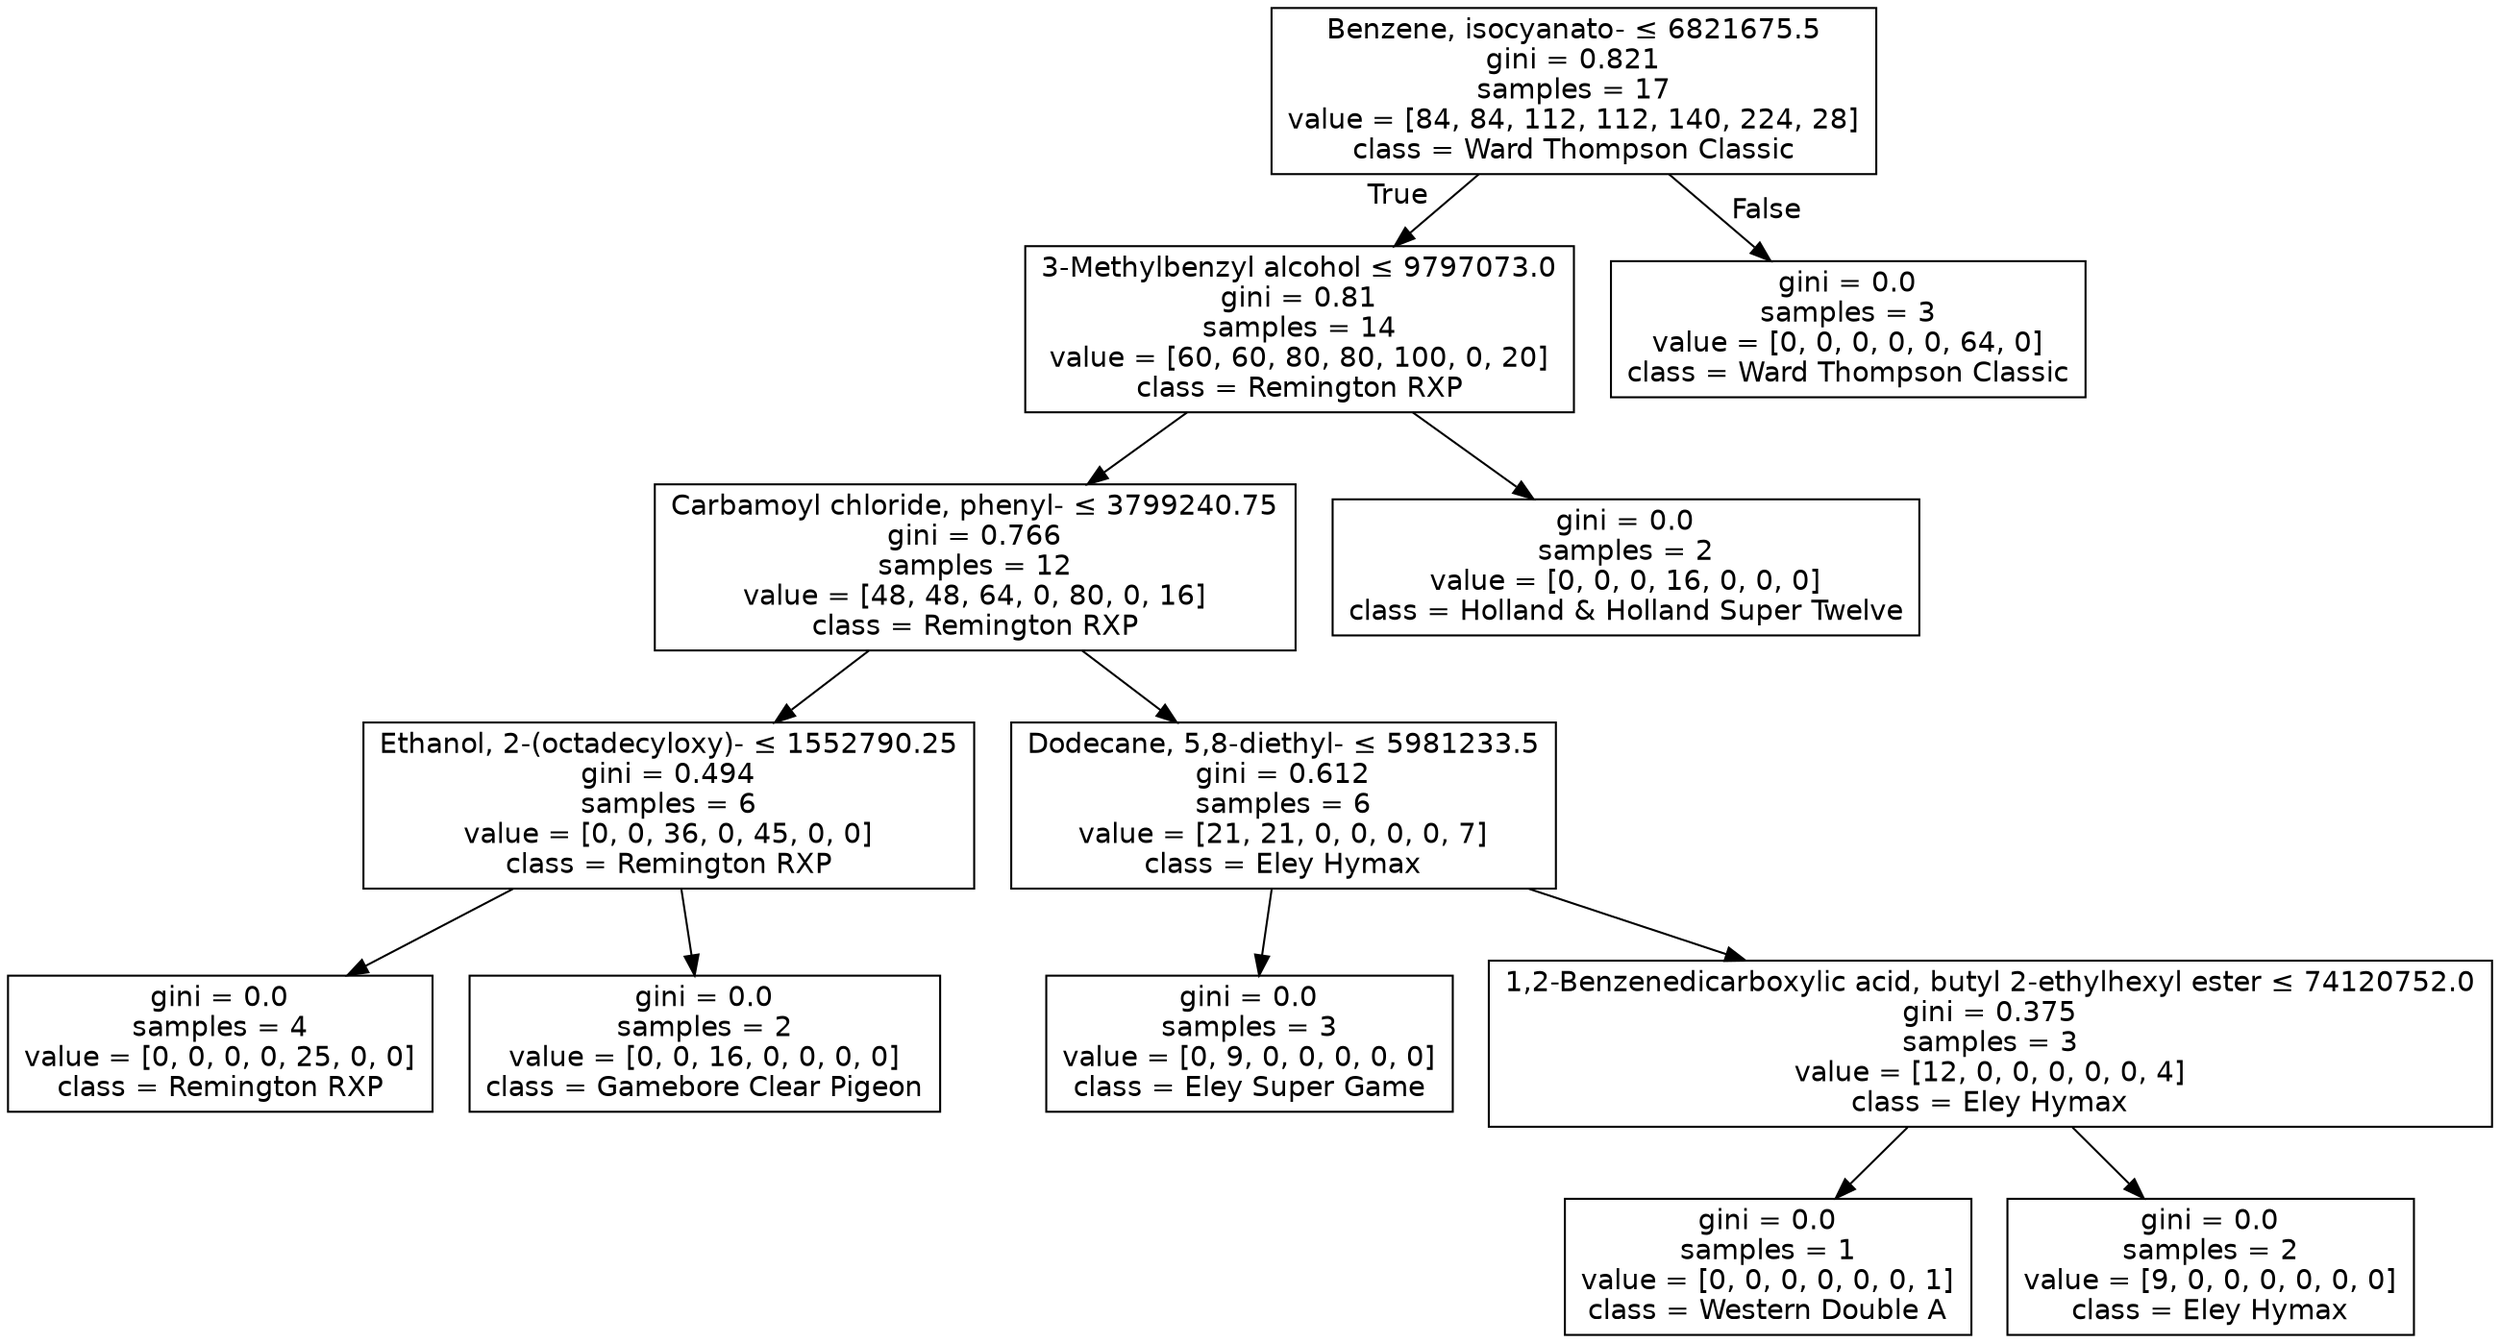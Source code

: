 digraph Tree {
node [shape=box, fontname="helvetica"] ;
edge [fontname="helvetica"] ;
0 [label=<Benzene, isocyanato- &le; 6821675.5<br/>gini = 0.821<br/>samples = 17<br/>value = [84, 84, 112, 112, 140, 224, 28]<br/>class = Ward Thompson Classic>] ;
1 [label=<3-Methylbenzyl alcohol &le; 9797073.0<br/>gini = 0.81<br/>samples = 14<br/>value = [60, 60, 80, 80, 100, 0, 20]<br/>class = Remington RXP>] ;
0 -> 1 [labeldistance=2.5, labelangle=45, headlabel="True"] ;
2 [label=<Carbamoyl chloride, phenyl- &le; 3799240.75<br/>gini = 0.766<br/>samples = 12<br/>value = [48, 48, 64, 0, 80, 0, 16]<br/>class = Remington RXP>] ;
1 -> 2 ;
3 [label=<Ethanol, 2-(octadecyloxy)- &le; 1552790.25<br/>gini = 0.494<br/>samples = 6<br/>value = [0, 0, 36, 0, 45, 0, 0]<br/>class = Remington RXP>] ;
2 -> 3 ;
4 [label=<gini = 0.0<br/>samples = 4<br/>value = [0, 0, 0, 0, 25, 0, 0]<br/>class = Remington RXP>] ;
3 -> 4 ;
5 [label=<gini = 0.0<br/>samples = 2<br/>value = [0, 0, 16, 0, 0, 0, 0]<br/>class = Gamebore Clear Pigeon>] ;
3 -> 5 ;
6 [label=<Dodecane, 5,8-diethyl- &le; 5981233.5<br/>gini = 0.612<br/>samples = 6<br/>value = [21, 21, 0, 0, 0, 0, 7]<br/>class = Eley Hymax>] ;
2 -> 6 ;
7 [label=<gini = 0.0<br/>samples = 3<br/>value = [0, 9, 0, 0, 0, 0, 0]<br/>class = Eley Super Game>] ;
6 -> 7 ;
8 [label=<1,2-Benzenedicarboxylic acid, butyl 2-ethylhexyl ester &le; 74120752.0<br/>gini = 0.375<br/>samples = 3<br/>value = [12, 0, 0, 0, 0, 0, 4]<br/>class = Eley Hymax>] ;
6 -> 8 ;
9 [label=<gini = 0.0<br/>samples = 1<br/>value = [0, 0, 0, 0, 0, 0, 1]<br/>class = Western Double A>] ;
8 -> 9 ;
10 [label=<gini = 0.0<br/>samples = 2<br/>value = [9, 0, 0, 0, 0, 0, 0]<br/>class = Eley Hymax>] ;
8 -> 10 ;
11 [label=<gini = 0.0<br/>samples = 2<br/>value = [0, 0, 0, 16, 0, 0, 0]<br/>class = Holland &amp; Holland Super Twelve>] ;
1 -> 11 ;
12 [label=<gini = 0.0<br/>samples = 3<br/>value = [0, 0, 0, 0, 0, 64, 0]<br/>class = Ward Thompson Classic>] ;
0 -> 12 [labeldistance=2.5, labelangle=-45, headlabel="False"] ;
}
